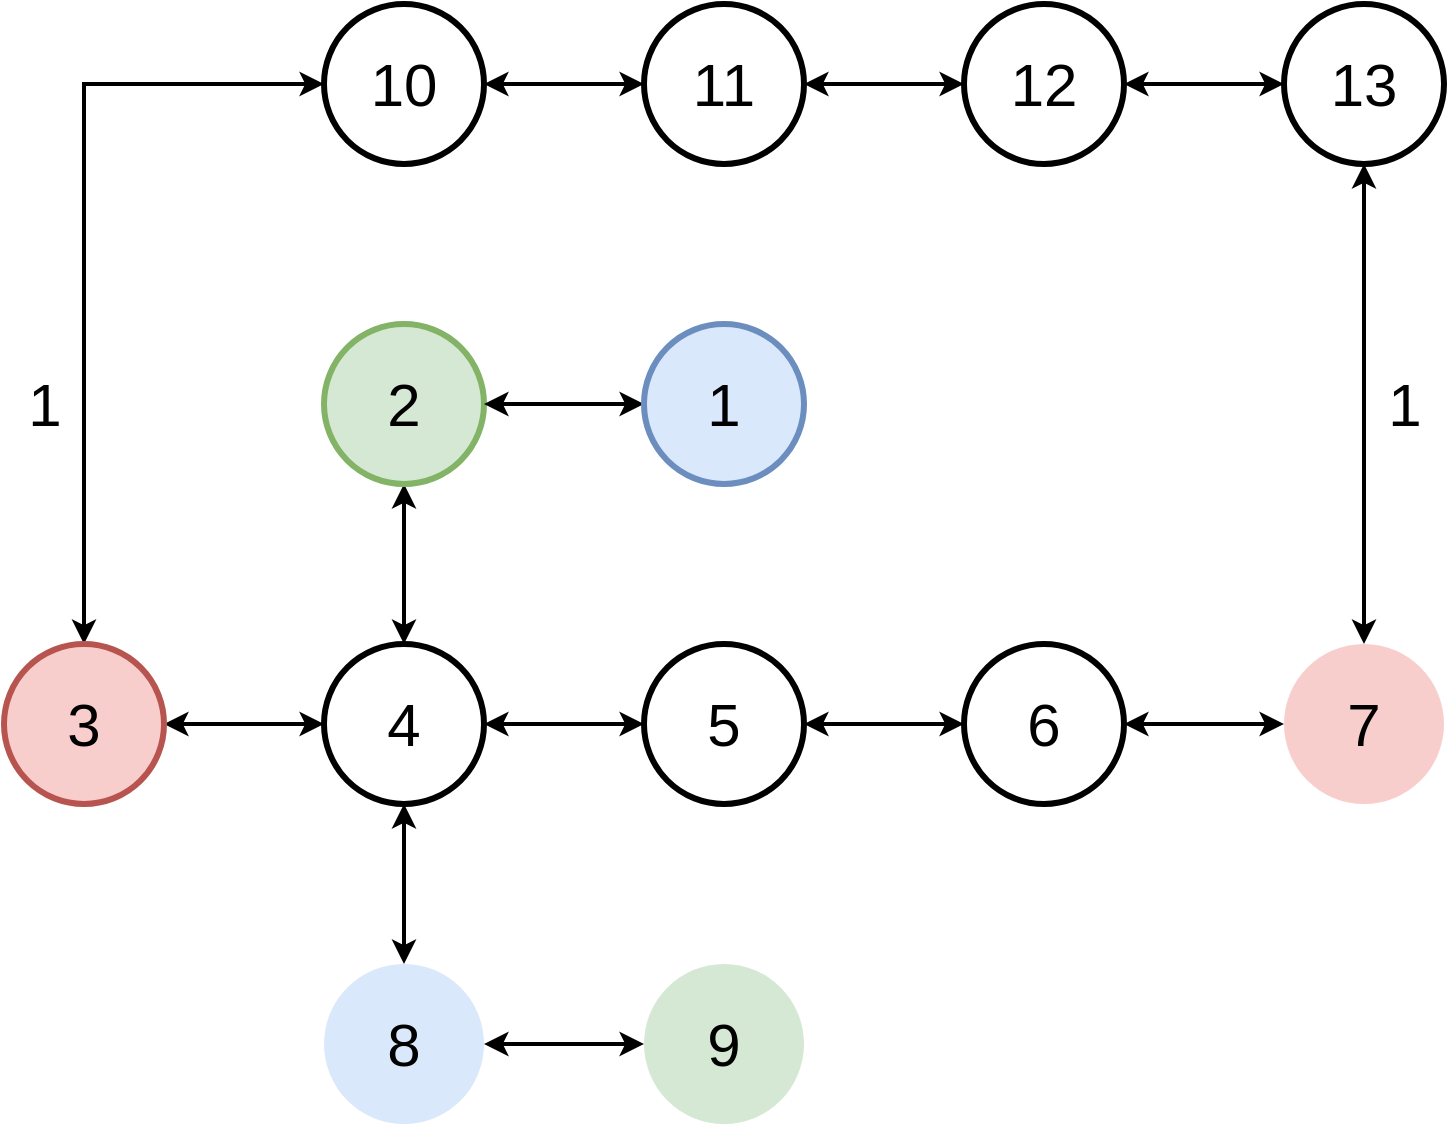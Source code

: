 <mxfile version="20.0.4" type="device"><diagram id="GiSbrI61JP05JGcu1Yfr" name="Page-1"><mxGraphModel dx="1186" dy="1165" grid="1" gridSize="10" guides="1" tooltips="1" connect="1" arrows="1" fold="1" page="0" pageScale="1" pageWidth="850" pageHeight="1100" math="0" shadow="0"><root><mxCell id="0"/><mxCell id="1" parent="0"/><mxCell id="bh0KeMbdd-9xk3wDhY96-13" style="edgeStyle=orthogonalEdgeStyle;rounded=0;orthogonalLoop=1;jettySize=auto;html=1;exitX=0.5;exitY=1;exitDx=0;exitDy=0;entryX=0.5;entryY=0;entryDx=0;entryDy=0;fontSize=30;strokeWidth=2;startArrow=classic;startFill=1;" edge="1" parent="1" source="bh0KeMbdd-9xk3wDhY96-1" target="bh0KeMbdd-9xk3wDhY96-9"><mxGeometry relative="1" as="geometry"/></mxCell><mxCell id="bh0KeMbdd-9xk3wDhY96-16" style="edgeStyle=orthogonalEdgeStyle;rounded=0;orthogonalLoop=1;jettySize=auto;html=1;exitX=1;exitY=0.5;exitDx=0;exitDy=0;entryX=0;entryY=0.5;entryDx=0;entryDy=0;fontSize=30;strokeWidth=2;startArrow=classic;startFill=1;" edge="1" parent="1" source="bh0KeMbdd-9xk3wDhY96-1" target="bh0KeMbdd-9xk3wDhY96-2"><mxGeometry relative="1" as="geometry"/></mxCell><mxCell id="bh0KeMbdd-9xk3wDhY96-1" value="4" style="ellipse;whiteSpace=wrap;html=1;aspect=fixed;fontSize=30;strokeWidth=3;" vertex="1" parent="1"><mxGeometry x="200" y="200" width="80" height="80" as="geometry"/></mxCell><mxCell id="bh0KeMbdd-9xk3wDhY96-17" style="edgeStyle=orthogonalEdgeStyle;rounded=0;orthogonalLoop=1;jettySize=auto;html=1;exitX=1;exitY=0.5;exitDx=0;exitDy=0;entryX=0;entryY=0.5;entryDx=0;entryDy=0;fontSize=30;strokeWidth=2;startArrow=classic;startFill=1;" edge="1" parent="1" source="bh0KeMbdd-9xk3wDhY96-2" target="bh0KeMbdd-9xk3wDhY96-3"><mxGeometry relative="1" as="geometry"/></mxCell><mxCell id="bh0KeMbdd-9xk3wDhY96-2" value="5" style="ellipse;whiteSpace=wrap;html=1;aspect=fixed;fontSize=30;strokeWidth=3;" vertex="1" parent="1"><mxGeometry x="360" y="200" width="80" height="80" as="geometry"/></mxCell><mxCell id="bh0KeMbdd-9xk3wDhY96-18" style="edgeStyle=orthogonalEdgeStyle;rounded=0;orthogonalLoop=1;jettySize=auto;html=1;exitX=1;exitY=0.5;exitDx=0;exitDy=0;entryX=0;entryY=0.5;entryDx=0;entryDy=0;fontSize=30;strokeWidth=2;startArrow=classic;startFill=1;" edge="1" parent="1" source="bh0KeMbdd-9xk3wDhY96-3" target="bh0KeMbdd-9xk3wDhY96-4"><mxGeometry relative="1" as="geometry"/></mxCell><mxCell id="bh0KeMbdd-9xk3wDhY96-3" value="6" style="ellipse;whiteSpace=wrap;html=1;aspect=fixed;fontSize=30;strokeWidth=3;" vertex="1" parent="1"><mxGeometry x="520" y="200" width="80" height="80" as="geometry"/></mxCell><mxCell id="bh0KeMbdd-9xk3wDhY96-4" value="7" style="ellipse;whiteSpace=wrap;html=1;aspect=fixed;fontSize=30;strokeWidth=3;fillColor=#f8cecc;strokeColor=none;" vertex="1" parent="1"><mxGeometry x="680" y="200" width="80" height="80" as="geometry"/></mxCell><mxCell id="bh0KeMbdd-9xk3wDhY96-15" style="edgeStyle=orthogonalEdgeStyle;rounded=0;orthogonalLoop=1;jettySize=auto;html=1;exitX=1;exitY=0.5;exitDx=0;exitDy=0;entryX=0;entryY=0.5;entryDx=0;entryDy=0;fontSize=30;strokeWidth=2;startArrow=classic;startFill=1;" edge="1" parent="1" source="bh0KeMbdd-9xk3wDhY96-5" target="bh0KeMbdd-9xk3wDhY96-1"><mxGeometry relative="1" as="geometry"/></mxCell><mxCell id="bh0KeMbdd-9xk3wDhY96-22" style="edgeStyle=orthogonalEdgeStyle;rounded=0;orthogonalLoop=1;jettySize=auto;html=1;exitX=0.5;exitY=0;exitDx=0;exitDy=0;fontSize=30;startArrow=classic;startFill=1;strokeWidth=2;entryX=0;entryY=0.5;entryDx=0;entryDy=0;" edge="1" parent="1" source="bh0KeMbdd-9xk3wDhY96-5" target="bh0KeMbdd-9xk3wDhY96-23"><mxGeometry relative="1" as="geometry"><mxPoint x="80" y="-40" as="targetPoint"/></mxGeometry></mxCell><mxCell id="bh0KeMbdd-9xk3wDhY96-5" value="3" style="ellipse;whiteSpace=wrap;html=1;aspect=fixed;fontSize=30;strokeWidth=3;fillColor=#f8cecc;strokeColor=#b85450;" vertex="1" parent="1"><mxGeometry x="40" y="200" width="80" height="80" as="geometry"/></mxCell><mxCell id="bh0KeMbdd-9xk3wDhY96-12" style="edgeStyle=orthogonalEdgeStyle;rounded=0;orthogonalLoop=1;jettySize=auto;html=1;exitX=0.5;exitY=1;exitDx=0;exitDy=0;entryX=0.5;entryY=0;entryDx=0;entryDy=0;fontSize=30;strokeWidth=2;startArrow=classic;startFill=1;" edge="1" parent="1" source="bh0KeMbdd-9xk3wDhY96-6" target="bh0KeMbdd-9xk3wDhY96-1"><mxGeometry relative="1" as="geometry"/></mxCell><mxCell id="bh0KeMbdd-9xk3wDhY96-6" value="2" style="ellipse;whiteSpace=wrap;html=1;aspect=fixed;fontSize=30;strokeWidth=3;fillColor=#d5e8d4;strokeColor=#82b366;" vertex="1" parent="1"><mxGeometry x="200" y="40" width="80" height="80" as="geometry"/></mxCell><mxCell id="bh0KeMbdd-9xk3wDhY96-19" style="edgeStyle=orthogonalEdgeStyle;rounded=0;orthogonalLoop=1;jettySize=auto;html=1;exitX=0;exitY=0.5;exitDx=0;exitDy=0;entryX=1;entryY=0.5;entryDx=0;entryDy=0;fontSize=30;startArrow=classic;startFill=1;strokeWidth=2;" edge="1" parent="1" source="bh0KeMbdd-9xk3wDhY96-7" target="bh0KeMbdd-9xk3wDhY96-6"><mxGeometry relative="1" as="geometry"/></mxCell><mxCell id="bh0KeMbdd-9xk3wDhY96-7" value="1" style="ellipse;whiteSpace=wrap;html=1;aspect=fixed;fontSize=30;strokeWidth=3;fillColor=#dae8fc;strokeColor=#6c8ebf;" vertex="1" parent="1"><mxGeometry x="360" y="40" width="80" height="80" as="geometry"/></mxCell><mxCell id="bh0KeMbdd-9xk3wDhY96-8" value="9" style="ellipse;whiteSpace=wrap;html=1;aspect=fixed;fontSize=30;strokeWidth=3;fillColor=#d5e8d4;strokeColor=none;" vertex="1" parent="1"><mxGeometry x="360" y="360" width="80" height="80" as="geometry"/></mxCell><mxCell id="bh0KeMbdd-9xk3wDhY96-20" style="edgeStyle=orthogonalEdgeStyle;rounded=0;orthogonalLoop=1;jettySize=auto;html=1;exitX=1;exitY=0.5;exitDx=0;exitDy=0;entryX=0;entryY=0.5;entryDx=0;entryDy=0;fontSize=30;startArrow=classic;startFill=1;strokeWidth=2;" edge="1" parent="1" source="bh0KeMbdd-9xk3wDhY96-9" target="bh0KeMbdd-9xk3wDhY96-8"><mxGeometry relative="1" as="geometry"/></mxCell><mxCell id="bh0KeMbdd-9xk3wDhY96-9" value="8" style="ellipse;whiteSpace=wrap;html=1;aspect=fixed;fontSize=30;strokeWidth=3;fillColor=#dae8fc;strokeColor=none;" vertex="1" parent="1"><mxGeometry x="200" y="360" width="80" height="80" as="geometry"/></mxCell><mxCell id="bh0KeMbdd-9xk3wDhY96-25" value="" style="edgeStyle=orthogonalEdgeStyle;rounded=0;orthogonalLoop=1;jettySize=auto;html=1;fontSize=30;startArrow=classic;startFill=1;strokeWidth=2;" edge="1" parent="1" source="bh0KeMbdd-9xk3wDhY96-23" target="bh0KeMbdd-9xk3wDhY96-24"><mxGeometry relative="1" as="geometry"/></mxCell><mxCell id="bh0KeMbdd-9xk3wDhY96-23" value="10" style="ellipse;whiteSpace=wrap;html=1;aspect=fixed;fontSize=30;strokeWidth=3;" vertex="1" parent="1"><mxGeometry x="200" y="-120" width="80" height="80" as="geometry"/></mxCell><mxCell id="bh0KeMbdd-9xk3wDhY96-27" value="" style="edgeStyle=orthogonalEdgeStyle;rounded=0;orthogonalLoop=1;jettySize=auto;html=1;fontSize=30;startArrow=classic;startFill=1;strokeWidth=2;" edge="1" parent="1" source="bh0KeMbdd-9xk3wDhY96-24" target="bh0KeMbdd-9xk3wDhY96-26"><mxGeometry relative="1" as="geometry"/></mxCell><mxCell id="bh0KeMbdd-9xk3wDhY96-24" value="11" style="ellipse;whiteSpace=wrap;html=1;aspect=fixed;fontSize=30;strokeWidth=3;" vertex="1" parent="1"><mxGeometry x="360" y="-120" width="80" height="80" as="geometry"/></mxCell><mxCell id="bh0KeMbdd-9xk3wDhY96-29" value="" style="edgeStyle=orthogonalEdgeStyle;rounded=0;orthogonalLoop=1;jettySize=auto;html=1;fontSize=30;startArrow=classic;startFill=1;strokeWidth=2;" edge="1" parent="1" source="bh0KeMbdd-9xk3wDhY96-26" target="bh0KeMbdd-9xk3wDhY96-28"><mxGeometry relative="1" as="geometry"/></mxCell><mxCell id="bh0KeMbdd-9xk3wDhY96-26" value="12" style="ellipse;whiteSpace=wrap;html=1;aspect=fixed;fontSize=30;strokeWidth=3;" vertex="1" parent="1"><mxGeometry x="520" y="-120" width="80" height="80" as="geometry"/></mxCell><mxCell id="bh0KeMbdd-9xk3wDhY96-30" style="edgeStyle=orthogonalEdgeStyle;rounded=0;orthogonalLoop=1;jettySize=auto;html=1;exitX=0.5;exitY=1;exitDx=0;exitDy=0;entryX=0.5;entryY=0;entryDx=0;entryDy=0;fontSize=30;startArrow=classic;startFill=1;strokeWidth=2;" edge="1" parent="1" source="bh0KeMbdd-9xk3wDhY96-28" target="bh0KeMbdd-9xk3wDhY96-4"><mxGeometry relative="1" as="geometry"/></mxCell><mxCell id="bh0KeMbdd-9xk3wDhY96-28" value="13" style="ellipse;whiteSpace=wrap;html=1;aspect=fixed;fontSize=30;strokeWidth=3;" vertex="1" parent="1"><mxGeometry x="680" y="-120" width="80" height="80" as="geometry"/></mxCell><mxCell id="bh0KeMbdd-9xk3wDhY96-31" value="1" style="text;html=1;align=center;verticalAlign=middle;resizable=0;points=[];autosize=1;strokeColor=none;fillColor=none;fontSize=30;" vertex="1" parent="1"><mxGeometry x="40" y="55" width="40" height="50" as="geometry"/></mxCell><mxCell id="bh0KeMbdd-9xk3wDhY96-32" value="1" style="text;html=1;align=center;verticalAlign=middle;resizable=0;points=[];autosize=1;strokeColor=none;fillColor=none;fontSize=30;" vertex="1" parent="1"><mxGeometry x="720" y="55" width="40" height="50" as="geometry"/></mxCell></root></mxGraphModel></diagram></mxfile>